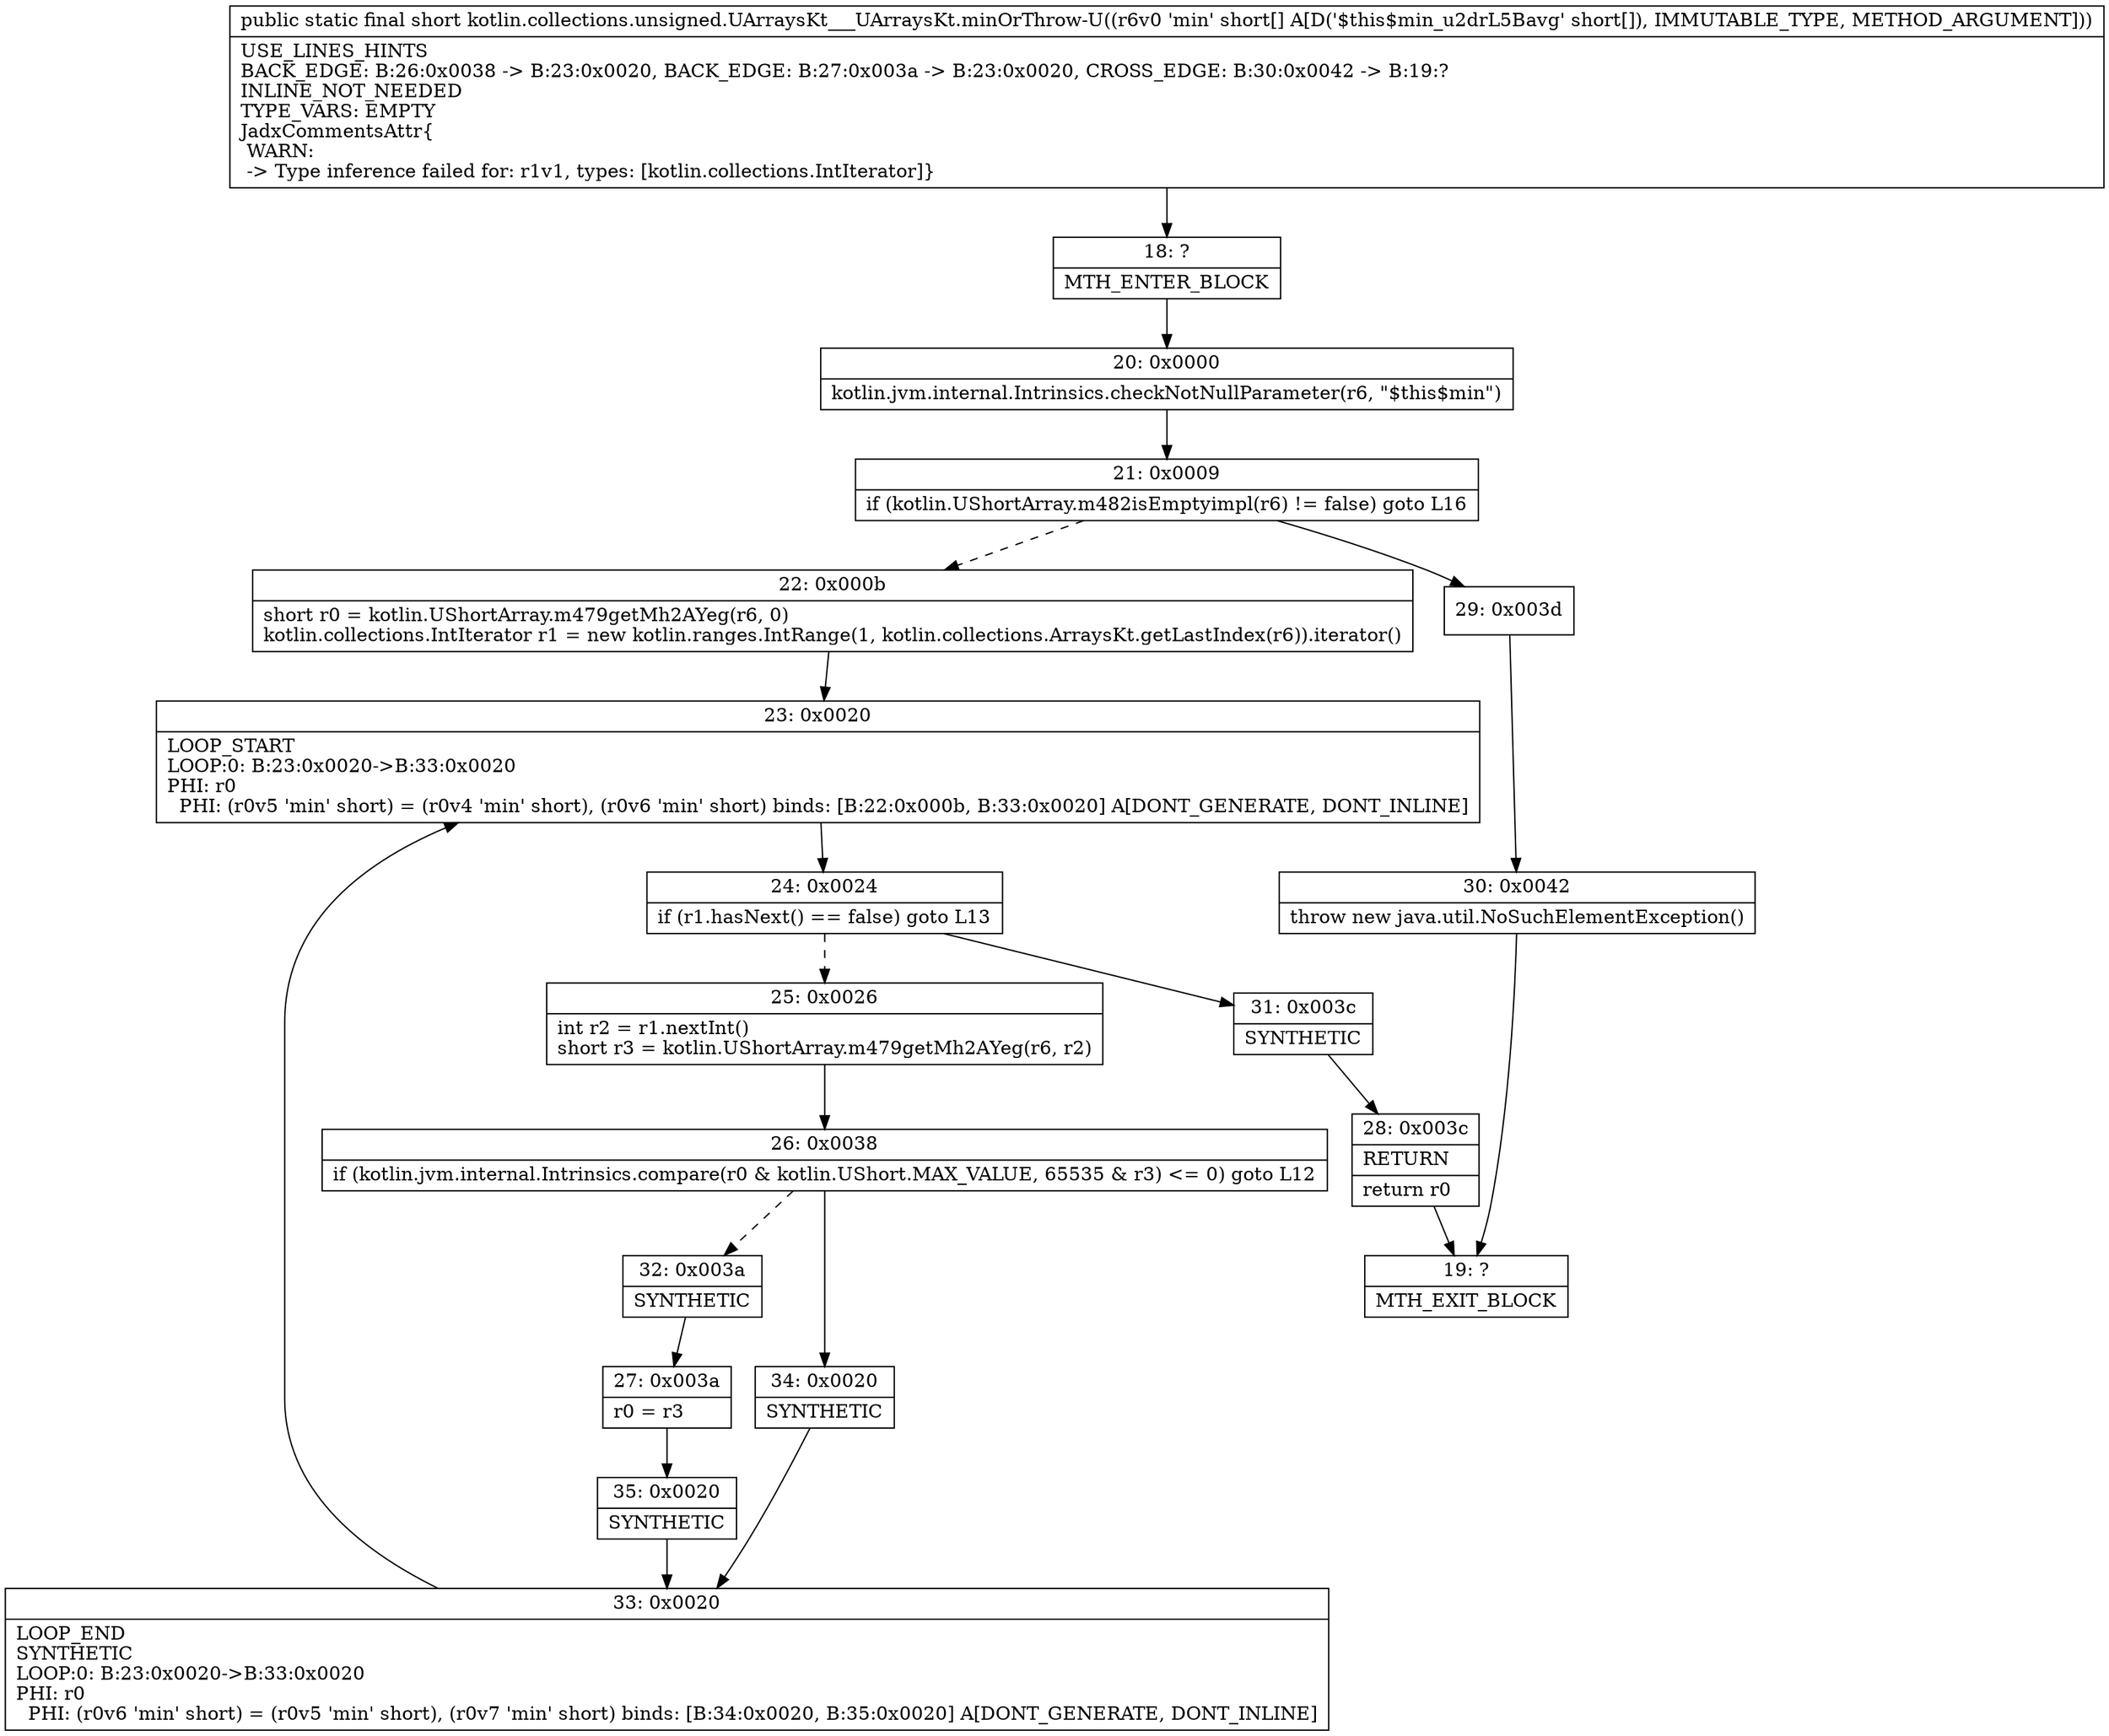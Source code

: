digraph "CFG forkotlin.collections.unsigned.UArraysKt___UArraysKt.minOrThrow\-U([S)S" {
Node_18 [shape=record,label="{18\:\ ?|MTH_ENTER_BLOCK\l}"];
Node_20 [shape=record,label="{20\:\ 0x0000|kotlin.jvm.internal.Intrinsics.checkNotNullParameter(r6, \"$this$min\")\l}"];
Node_21 [shape=record,label="{21\:\ 0x0009|if (kotlin.UShortArray.m482isEmptyimpl(r6) != false) goto L16\l}"];
Node_22 [shape=record,label="{22\:\ 0x000b|short r0 = kotlin.UShortArray.m479getMh2AYeg(r6, 0)\lkotlin.collections.IntIterator r1 = new kotlin.ranges.IntRange(1, kotlin.collections.ArraysKt.getLastIndex(r6)).iterator()\l}"];
Node_23 [shape=record,label="{23\:\ 0x0020|LOOP_START\lLOOP:0: B:23:0x0020\-\>B:33:0x0020\lPHI: r0 \l  PHI: (r0v5 'min' short) = (r0v4 'min' short), (r0v6 'min' short) binds: [B:22:0x000b, B:33:0x0020] A[DONT_GENERATE, DONT_INLINE]\l}"];
Node_24 [shape=record,label="{24\:\ 0x0024|if (r1.hasNext() == false) goto L13\l}"];
Node_25 [shape=record,label="{25\:\ 0x0026|int r2 = r1.nextInt()\lshort r3 = kotlin.UShortArray.m479getMh2AYeg(r6, r2)\l}"];
Node_26 [shape=record,label="{26\:\ 0x0038|if (kotlin.jvm.internal.Intrinsics.compare(r0 & kotlin.UShort.MAX_VALUE, 65535 & r3) \<= 0) goto L12\l}"];
Node_32 [shape=record,label="{32\:\ 0x003a|SYNTHETIC\l}"];
Node_27 [shape=record,label="{27\:\ 0x003a|r0 = r3\l}"];
Node_35 [shape=record,label="{35\:\ 0x0020|SYNTHETIC\l}"];
Node_33 [shape=record,label="{33\:\ 0x0020|LOOP_END\lSYNTHETIC\lLOOP:0: B:23:0x0020\-\>B:33:0x0020\lPHI: r0 \l  PHI: (r0v6 'min' short) = (r0v5 'min' short), (r0v7 'min' short) binds: [B:34:0x0020, B:35:0x0020] A[DONT_GENERATE, DONT_INLINE]\l}"];
Node_34 [shape=record,label="{34\:\ 0x0020|SYNTHETIC\l}"];
Node_31 [shape=record,label="{31\:\ 0x003c|SYNTHETIC\l}"];
Node_28 [shape=record,label="{28\:\ 0x003c|RETURN\l|return r0\l}"];
Node_19 [shape=record,label="{19\:\ ?|MTH_EXIT_BLOCK\l}"];
Node_29 [shape=record,label="{29\:\ 0x003d}"];
Node_30 [shape=record,label="{30\:\ 0x0042|throw new java.util.NoSuchElementException()\l}"];
MethodNode[shape=record,label="{public static final short kotlin.collections.unsigned.UArraysKt___UArraysKt.minOrThrow\-U((r6v0 'min' short[] A[D('$this$min_u2drL5Bavg' short[]), IMMUTABLE_TYPE, METHOD_ARGUMENT]))  | USE_LINES_HINTS\lBACK_EDGE: B:26:0x0038 \-\> B:23:0x0020, BACK_EDGE: B:27:0x003a \-\> B:23:0x0020, CROSS_EDGE: B:30:0x0042 \-\> B:19:?\lINLINE_NOT_NEEDED\lTYPE_VARS: EMPTY\lJadxCommentsAttr\{\l WARN: \l \-\> Type inference failed for: r1v1, types: [kotlin.collections.IntIterator]\}\l}"];
MethodNode -> Node_18;Node_18 -> Node_20;
Node_20 -> Node_21;
Node_21 -> Node_22[style=dashed];
Node_21 -> Node_29;
Node_22 -> Node_23;
Node_23 -> Node_24;
Node_24 -> Node_25[style=dashed];
Node_24 -> Node_31;
Node_25 -> Node_26;
Node_26 -> Node_32[style=dashed];
Node_26 -> Node_34;
Node_32 -> Node_27;
Node_27 -> Node_35;
Node_35 -> Node_33;
Node_33 -> Node_23;
Node_34 -> Node_33;
Node_31 -> Node_28;
Node_28 -> Node_19;
Node_29 -> Node_30;
Node_30 -> Node_19;
}

